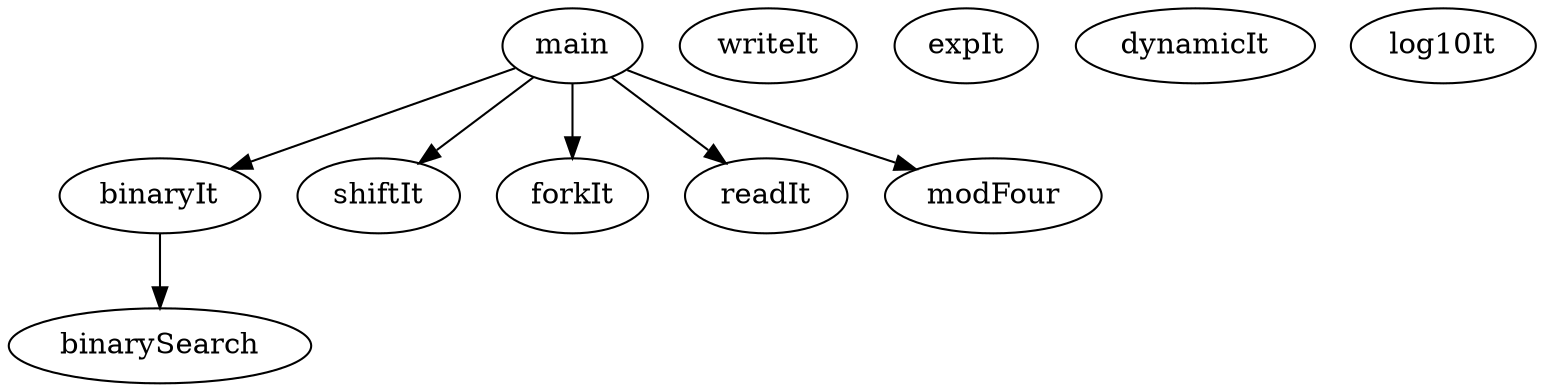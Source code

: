 digraph callgraph {
"main" -> "binaryIt" [style=solid];
"main" -> "shiftIt" [style=solid];
"main" -> "forkIt" [style=solid];
"main" -> "readIt" [style=solid];
"main" -> "modFour" [style=solid];
"binaryIt" -> "binarySearch" [style=solid];
"writeIt";
"expIt";
"dynamicIt";
"log10It";
}
